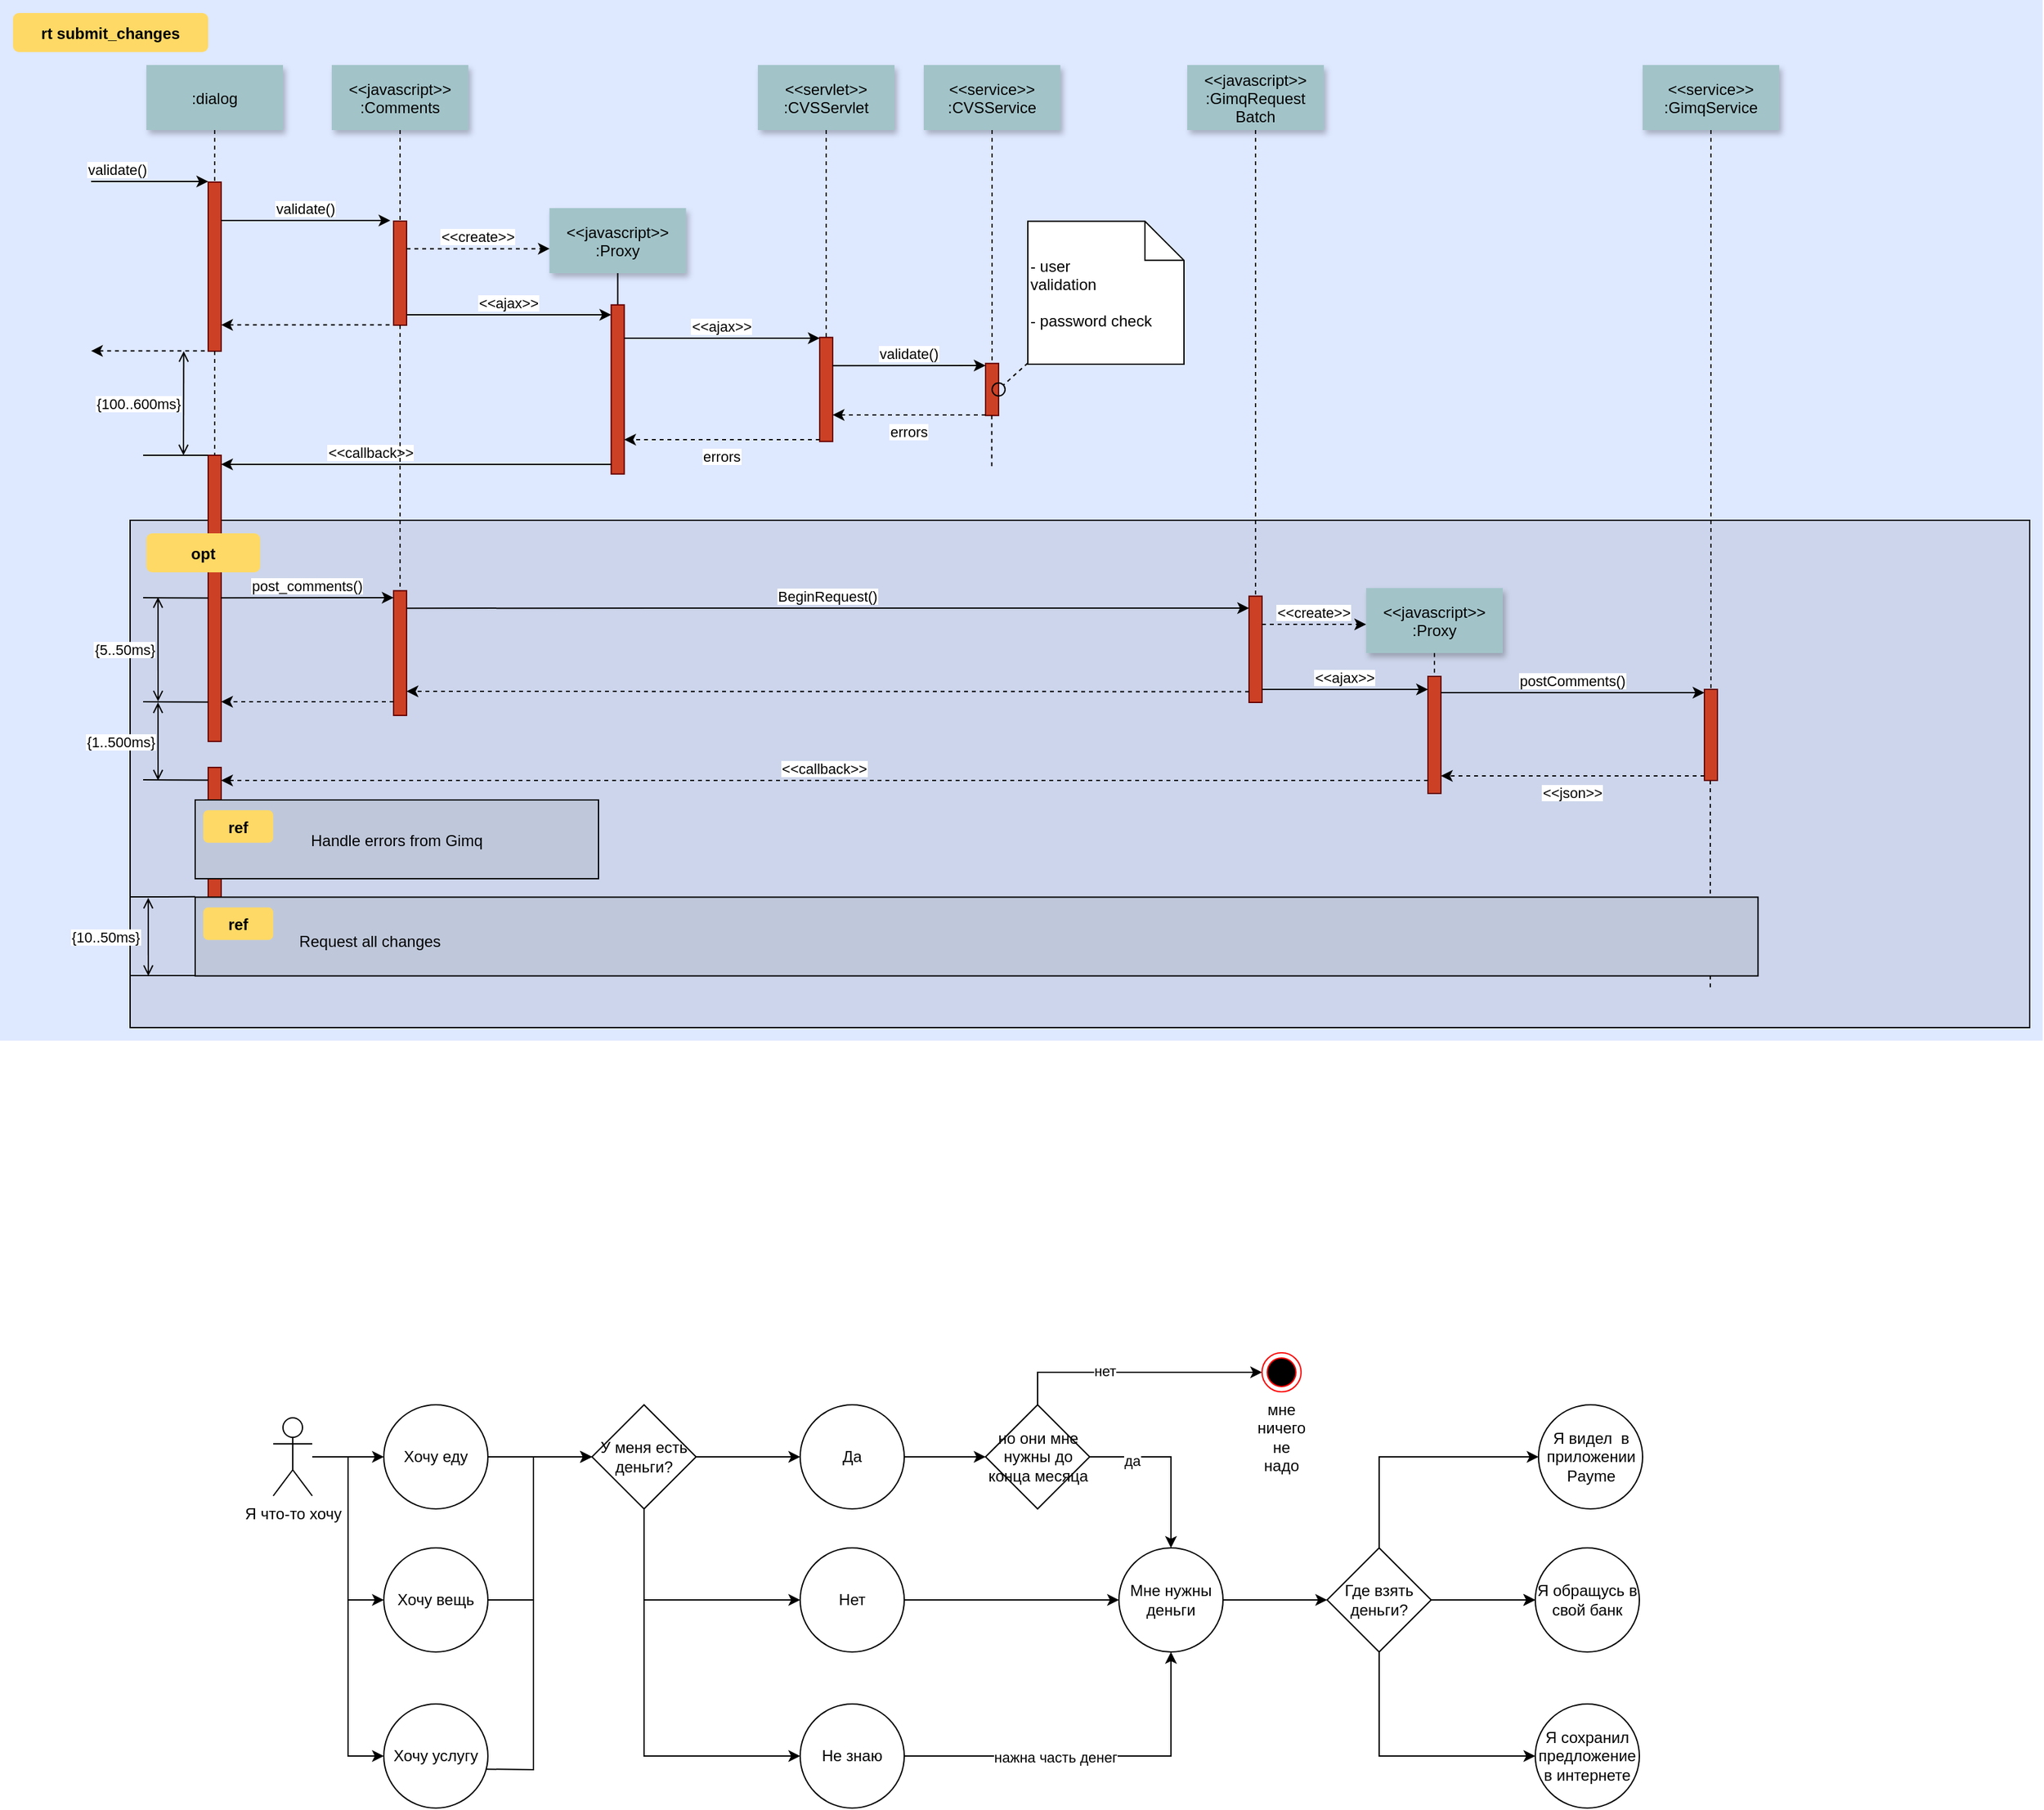 <mxfile version="24.8.3">
  <diagram name="Page-1" id="9361dd3d-8414-5efd-6122-117bd74ce7a7">
    <mxGraphModel dx="1886" dy="948" grid="1" gridSize="10" guides="1" tooltips="1" connect="1" arrows="1" fold="1" page="0" pageScale="1.5" pageWidth="826" pageHeight="1169" background="none" math="0" shadow="0">
      <root>
        <mxCell id="0" />
        <mxCell id="1" parent="0" />
        <mxCell id="69" value="" style="fillColor=#DEE8FF;strokeColor=none" parent="1" vertex="1">
          <mxGeometry x="40" y="10" width="1570" height="800" as="geometry" />
        </mxCell>
        <mxCell id="20" value="" style="fillColor=#CCD5EB" parent="1" vertex="1">
          <mxGeometry x="140" y="410" width="1460" height="390" as="geometry" />
        </mxCell>
        <mxCell id="81" value="" style="edgeStyle=elbowEdgeStyle;elbow=horizontal;endArrow=none;dashed=1" parent="1" edge="1">
          <mxGeometry x="1460" y="437.894" width="100" height="100" as="geometry">
            <mxPoint x="1354.5" y="610" as="sourcePoint" />
            <mxPoint x="1354.5" y="770" as="targetPoint" />
          </mxGeometry>
        </mxCell>
        <mxCell id="2" value="" style="fillColor=#CC4125;strokeColor=#660000" parent="1" vertex="1">
          <mxGeometry x="200" y="150" width="10" height="130" as="geometry" />
        </mxCell>
        <mxCell id="3" value="validate()" style="edgeStyle=none;verticalLabelPosition=top;verticalAlign=bottom;labelPosition=left;align=right" parent="1" edge="1">
          <mxGeometry x="110" y="49.5" width="100" height="100" as="geometry">
            <mxPoint x="110" y="149.5" as="sourcePoint" />
            <mxPoint x="200" y="149.5" as="targetPoint" />
          </mxGeometry>
        </mxCell>
        <mxCell id="4" value=":dialog" style="shadow=1;fillColor=#A2C4C9;strokeColor=none" parent="1" vertex="1">
          <mxGeometry x="152.5" y="60" width="105" height="50" as="geometry" />
        </mxCell>
        <mxCell id="6" value="" style="fillColor=#CC4125;strokeColor=#660000" parent="1" vertex="1">
          <mxGeometry x="342.5" y="180" width="10" height="80" as="geometry" />
        </mxCell>
        <mxCell id="7" value="&lt;&lt;javascript&gt;&gt;&#xa;:Comments" style="shadow=1;fillColor=#A2C4C9;strokeColor=none" parent="1" vertex="1">
          <mxGeometry x="295" y="60" width="105" height="50" as="geometry" />
        </mxCell>
        <mxCell id="8" value="" style="edgeStyle=none;endArrow=none;dashed=1" parent="1" source="7" target="6" edge="1">
          <mxGeometry x="272.335" y="165" width="100" height="100" as="geometry">
            <mxPoint x="347.259" y="110" as="sourcePoint" />
            <mxPoint x="347.576" y="165" as="targetPoint" />
          </mxGeometry>
        </mxCell>
        <mxCell id="9" value="validate()" style="edgeStyle=none;verticalLabelPosition=top;verticalAlign=bottom" parent="1" edge="1">
          <mxGeometry x="220" y="92" width="100" height="100" as="geometry">
            <mxPoint x="210" y="179.5" as="sourcePoint" />
            <mxPoint x="340" y="179.5" as="targetPoint" />
          </mxGeometry>
        </mxCell>
        <mxCell id="11" value="" style="edgeStyle=none;verticalLabelPosition=top;verticalAlign=bottom;endArrow=none;startArrow=classic;dashed=1" parent="1" edge="1">
          <mxGeometry x="220" y="172.259" width="100" height="100" as="geometry">
            <mxPoint x="210" y="259.759" as="sourcePoint" />
            <mxPoint x="340" y="259.759" as="targetPoint" />
          </mxGeometry>
        </mxCell>
        <mxCell id="12" value="" style="edgeStyle=none;verticalLabelPosition=top;verticalAlign=bottom;labelPosition=left;align=right;endArrow=none;startArrow=classic;dashed=1" parent="1" edge="1">
          <mxGeometry x="110" y="179.759" width="100" height="100" as="geometry">
            <mxPoint x="110" y="279.759" as="sourcePoint" />
            <mxPoint x="200" y="279.759" as="targetPoint" />
          </mxGeometry>
        </mxCell>
        <mxCell id="13" value="&lt;&lt;create&gt;&gt;" style="edgeStyle=none;verticalLabelPosition=top;verticalAlign=bottom;dashed=1" parent="1" edge="1">
          <mxGeometry x="385.455" y="113.916" width="100" height="100" as="geometry">
            <mxPoint x="352.5" y="201.206" as="sourcePoint" />
            <mxPoint x="462.5" y="201.206" as="targetPoint" />
          </mxGeometry>
        </mxCell>
        <mxCell id="15" value="&lt;&lt;javascript&gt;&gt;&#xa;:Proxy" style="shadow=1;fillColor=#A2C4C9;strokeColor=none" parent="1" vertex="1">
          <mxGeometry x="462.284" y="170.0" width="105" height="50" as="geometry" />
        </mxCell>
        <mxCell id="16" value="" style="edgeStyle=none;endArrow=none" parent="1" source="15" target="17" edge="1">
          <mxGeometry x="437.043" y="270" width="100" height="100" as="geometry">
            <mxPoint x="514.543" y="220.0" as="sourcePoint" />
            <mxPoint x="514.543" y="240.0" as="targetPoint" />
          </mxGeometry>
        </mxCell>
        <mxCell id="17" value="" style="fillColor=#CC4125;strokeColor=#660000" parent="1" vertex="1">
          <mxGeometry x="509.784" y="244.394" width="10" height="130" as="geometry" />
        </mxCell>
        <mxCell id="19" value="&lt;&lt;ajax&gt;&gt;" style="edgeStyle=elbowEdgeStyle;elbow=vertical;verticalLabelPosition=top;verticalAlign=bottom" parent="1" source="6" target="17" edge="1">
          <mxGeometry x="350" y="290" width="100" height="100" as="geometry">
            <mxPoint x="350" y="390" as="sourcePoint" />
            <mxPoint x="450" y="290" as="targetPoint" />
          </mxGeometry>
        </mxCell>
        <mxCell id="21" value="" style="fillColor=#CC4125;strokeColor=#660000" parent="1" vertex="1">
          <mxGeometry x="670" y="269.394" width="10" height="80" as="geometry" />
        </mxCell>
        <mxCell id="22" value="&lt;&lt;servlet&gt;&gt;&#xa;:CVSServlet" style="shadow=1;fillColor=#A2C4C9;strokeColor=none" parent="1" vertex="1">
          <mxGeometry x="622.5" y="60" width="105" height="50" as="geometry" />
        </mxCell>
        <mxCell id="23" value="" style="edgeStyle=none;endArrow=none;dashed=1" parent="1" source="22" target="21" edge="1">
          <mxGeometry x="614.488" y="175.0" width="100" height="100" as="geometry">
            <mxPoint x="674.653" y="110" as="sourcePoint" />
            <mxPoint x="674.653" y="260" as="targetPoint" />
          </mxGeometry>
        </mxCell>
        <mxCell id="24" value="&lt;&lt;service&gt;&gt;&#xa;:CVSService" style="shadow=1;fillColor=#A2C4C9;strokeColor=none" parent="1" vertex="1">
          <mxGeometry x="750" y="60" width="105" height="50" as="geometry" />
        </mxCell>
        <mxCell id="25" value="" style="edgeStyle=none;endArrow=none;dashed=1" parent="1" source="24" target="26" edge="1">
          <mxGeometry x="727.335" y="165" width="100" height="100" as="geometry">
            <mxPoint x="802.259" y="110" as="sourcePoint" />
            <mxPoint x="802.576" y="165" as="targetPoint" />
          </mxGeometry>
        </mxCell>
        <mxCell id="26" value="" style="fillColor=#CC4125;strokeColor=#660000" parent="1" vertex="1">
          <mxGeometry x="797.5" y="289.394" width="10" height="40" as="geometry" />
        </mxCell>
        <mxCell id="27" value="&lt;&lt;ajax&gt;&gt;" style="edgeStyle=elbowEdgeStyle;elbow=vertical;verticalLabelPosition=top;verticalAlign=bottom" parent="1" source="17" target="21" edge="1">
          <mxGeometry x="540" y="270" width="100" height="100" as="geometry">
            <mxPoint x="540" y="370" as="sourcePoint" />
            <mxPoint x="640" y="270" as="targetPoint" />
            <Array as="points">
              <mxPoint x="590" y="270" />
            </Array>
          </mxGeometry>
        </mxCell>
        <mxCell id="28" value="errors" style="edgeStyle=elbowEdgeStyle;elbow=vertical;dashed=1;verticalLabelPosition=bottom;verticalAlign=top" parent="1" source="21" target="17" edge="1">
          <mxGeometry x="550" y="280" width="100" height="100" as="geometry">
            <mxPoint x="529.784" y="280" as="sourcePoint" />
            <mxPoint x="680" y="280" as="targetPoint" />
            <Array as="points">
              <mxPoint x="593" y="348" />
            </Array>
          </mxGeometry>
        </mxCell>
        <mxCell id="30" value="&lt;&lt;javascript&gt;&gt;&#xa;:GimqRequest&#xa;Batch" style="shadow=1;fillColor=#A2C4C9;strokeColor=none" parent="1" vertex="1">
          <mxGeometry x="952.5" y="60" width="105" height="50" as="geometry" />
        </mxCell>
        <mxCell id="33" value="" style="edgeStyle=elbowEdgeStyle;elbow=horizontal;endArrow=none;dashed=1" parent="1" source="4" target="2" edge="1">
          <mxGeometry x="230.0" y="310" width="100" height="100" as="geometry">
            <mxPoint x="230.0" y="410" as="sourcePoint" />
            <mxPoint x="330" y="310" as="targetPoint" />
          </mxGeometry>
        </mxCell>
        <mxCell id="34" value="validate()" style="edgeStyle=elbowEdgeStyle;elbow=vertical;verticalLabelPosition=top;verticalAlign=bottom" parent="1" edge="1">
          <mxGeometry x="550" y="261.736" width="100" height="100" as="geometry">
            <mxPoint x="680" y="291.13" as="sourcePoint" />
            <mxPoint x="797.5" y="291.13" as="targetPoint" />
            <Array as="points" />
          </mxGeometry>
        </mxCell>
        <mxCell id="35" value="errors" style="edgeStyle=elbowEdgeStyle;elbow=vertical;dashed=1;verticalLabelPosition=bottom;verticalAlign=top" parent="1" edge="1">
          <mxGeometry x="560" y="309.653" width="100" height="100" as="geometry">
            <mxPoint x="797.5" y="329.047" as="sourcePoint" />
            <mxPoint x="680" y="329.047" as="targetPoint" />
            <Array as="points" />
          </mxGeometry>
        </mxCell>
        <mxCell id="38" value="" style="edgeStyle=elbowEdgeStyle;elbow=horizontal;endArrow=none;dashed=1" parent="1" edge="1">
          <mxGeometry x="932.259" y="240" width="100" height="100" as="geometry">
            <mxPoint x="802.259" y="329.394" as="sourcePoint" />
            <mxPoint x="802.259" y="370" as="targetPoint" />
            <Array as="points">
              <mxPoint x="802.259" y="350" />
            </Array>
          </mxGeometry>
        </mxCell>
        <mxCell id="39" value="" style="ellipse;fillColor=none" parent="1" vertex="1">
          <mxGeometry x="802.5" y="304.394" width="10.0" height="10" as="geometry" />
        </mxCell>
        <mxCell id="40" value=" - user&#xa; validation&#xa;&#xa; - password check" style="shape=note;align=left" parent="1" vertex="1">
          <mxGeometry x="829.973" y="180.174" width="120.027" height="109.826" as="geometry" />
        </mxCell>
        <mxCell id="41" value="" style="edgeStyle=none;endArrow=none;dashed=1" parent="1" source="40" target="39" edge="1">
          <mxGeometry x="1030" y="180" width="100" height="100" as="geometry">
            <mxPoint x="1030" y="280" as="sourcePoint" />
            <mxPoint x="1130" y="180" as="targetPoint" />
          </mxGeometry>
        </mxCell>
        <mxCell id="42" value="" style="fillColor=#CC4125;strokeColor=#660000" parent="1" vertex="1">
          <mxGeometry x="200" y="360" width="10" height="220" as="geometry" />
        </mxCell>
        <mxCell id="43" value="             &lt;&lt;callback&gt;&gt;                                " style="edgeStyle=elbowEdgeStyle;elbow=vertical;dashed=0;verticalLabelPosition=top;verticalAlign=bottom;align=right" parent="1" source="17" target="42" edge="1">
          <mxGeometry x="190" y="329.759" width="100" height="100" as="geometry">
            <mxPoint x="500" y="310" as="sourcePoint" />
            <mxPoint x="220" y="370" as="targetPoint" />
            <Array as="points" />
          </mxGeometry>
        </mxCell>
        <mxCell id="44" value="" style="edgeStyle=none;dashed=1;endArrow=none" parent="1" source="2" target="42" edge="1">
          <mxGeometry x="50" y="300" width="100" height="100" as="geometry">
            <mxPoint x="50" y="400" as="sourcePoint" />
            <mxPoint x="150" y="300" as="targetPoint" />
          </mxGeometry>
        </mxCell>
        <mxCell id="46" value="" style="edgeStyle=elbowEdgeStyle;elbow=vertical;endArrow=none" parent="1" source="42" edge="1">
          <mxGeometry x="60" y="310" width="100" height="100" as="geometry">
            <mxPoint x="60" y="410" as="sourcePoint" />
            <mxPoint x="150" y="360" as="targetPoint" />
          </mxGeometry>
        </mxCell>
        <mxCell id="47" value="{100..600ms}" style="edgeStyle=elbowEdgeStyle;elbow=horizontal;startArrow=open;endArrow=open;labelPosition=left;align=right" parent="1" edge="1">
          <mxGeometry x="61.206" y="290" width="100" height="100" as="geometry">
            <mxPoint x="181.206" y="280" as="sourcePoint" />
            <mxPoint x="181.206" y="360" as="targetPoint" />
          </mxGeometry>
        </mxCell>
        <mxCell id="48" value="" style="fillColor=#CC4125;strokeColor=#660000" parent="1" vertex="1">
          <mxGeometry x="342.5" y="464.167" width="10" height="95.833" as="geometry" />
        </mxCell>
        <mxCell id="49" value="" style="fillColor=#CC4125;strokeColor=#660000" parent="1" vertex="1">
          <mxGeometry x="1000" y="468.333" width="10" height="81.667" as="geometry" />
        </mxCell>
        <mxCell id="50" value="" style="edgeStyle=none;endArrow=none;dashed=1" parent="1" source="30" target="49" edge="1">
          <mxGeometry x="956.571" y="205" width="100" height="100" as="geometry">
            <mxPoint x="1031.736" y="150" as="sourcePoint" />
            <mxPoint x="1031.736" y="329.394" as="targetPoint" />
          </mxGeometry>
        </mxCell>
        <mxCell id="51" value="post_comments()" style="edgeStyle=elbowEdgeStyle;elbow=vertical;verticalLabelPosition=top;verticalAlign=bottom" parent="1" edge="1">
          <mxGeometry x="212.5" y="469.583" width="100" height="100" as="geometry">
            <mxPoint x="210" y="469.583" as="sourcePoint" />
            <mxPoint x="342.5" y="469.583" as="targetPoint" />
            <Array as="points" />
          </mxGeometry>
        </mxCell>
        <mxCell id="52" value="" style="edgeStyle=none;endArrow=none;dashed=1" parent="1" source="6" target="48" edge="1">
          <mxGeometry x="376.571" y="339.697" width="100" height="100" as="geometry">
            <mxPoint x="451.736" y="284.697" as="sourcePoint" />
            <mxPoint x="451.736" y="464.091" as="targetPoint" />
          </mxGeometry>
        </mxCell>
        <mxCell id="53" value="BeginRequest()" style="edgeStyle=elbowEdgeStyle;elbow=vertical;verticalLabelPosition=top;verticalAlign=bottom" parent="1" edge="1">
          <mxGeometry x="530" y="436.806" width="100" height="100" as="geometry">
            <mxPoint x="352.5" y="477.569" as="sourcePoint" />
            <mxPoint x="1000" y="477.569" as="targetPoint" />
            <Array as="points" />
          </mxGeometry>
        </mxCell>
        <mxCell id="54" value="" style="edgeStyle=elbowEdgeStyle;elbow=vertical;dashed=1;verticalLabelPosition=bottom;verticalAlign=top" parent="1" edge="1">
          <mxGeometry x="530" y="549.078" width="100" height="100" as="geometry">
            <mxPoint x="1000" y="541.736" as="sourcePoint" />
            <mxPoint x="352.5" y="541.736" as="targetPoint" />
            <Array as="points" />
          </mxGeometry>
        </mxCell>
        <mxCell id="55" value="&lt;&lt;javascript&gt;&gt;&#xa;:Proxy" style="shadow=1;fillColor=#A2C4C9;strokeColor=none" parent="1" vertex="1">
          <mxGeometry x="1090" y="462.083" width="105" height="50" as="geometry" />
        </mxCell>
        <mxCell id="56" value="" style="edgeStyle=none;endArrow=none;dashed=1" parent="1" source="55" target="57" edge="1">
          <mxGeometry x="1204.071" y="380.087" width="100" height="100" as="geometry">
            <mxPoint x="1279.236" y="325.087" as="sourcePoint" />
            <mxPoint x="1350" y="445.087" as="targetPoint" />
          </mxGeometry>
        </mxCell>
        <mxCell id="57" value="" style="fillColor=#CC4125;strokeColor=#660000" parent="1" vertex="1">
          <mxGeometry x="1137.5" y="530" width="10" height="90" as="geometry" />
        </mxCell>
        <mxCell id="58" value="" style="fillColor=#CC4125;strokeColor=#660000" parent="1" vertex="1">
          <mxGeometry x="1350" y="540" width="10" height="70" as="geometry" />
        </mxCell>
        <mxCell id="60" value="&lt;&lt;create&gt;&gt;" style="edgeStyle=elbowEdgeStyle;elbow=vertical;verticalLabelPosition=top;verticalAlign=bottom;dashed=1" parent="1" source="49" target="55" edge="1">
          <mxGeometry x="901.25" y="322.5" width="100" height="100" as="geometry">
            <mxPoint x="1031.25" y="351.894" as="sourcePoint" />
            <mxPoint x="1148.75" y="351.894" as="targetPoint" />
            <Array as="points" />
          </mxGeometry>
        </mxCell>
        <mxCell id="61" value="&lt;&lt;ajax&gt;&gt;" style="edgeStyle=elbowEdgeStyle;elbow=vertical;verticalLabelPosition=top;verticalAlign=bottom" parent="1" source="49" target="57" edge="1">
          <mxGeometry x="1065" y="359.5" width="100" height="100" as="geometry">
            <mxPoint x="1044.784" y="359.5" as="sourcePoint" />
            <mxPoint x="1195" y="359.5" as="targetPoint" />
            <Array as="points" />
          </mxGeometry>
        </mxCell>
        <mxCell id="62" value="postComments()" style="edgeStyle=elbowEdgeStyle;elbow=vertical;verticalLabelPosition=top;verticalAlign=bottom" parent="1" edge="1">
          <mxGeometry x="1225" y="309.5" width="100" height="100" as="geometry">
            <mxPoint x="1147.5" y="542.5" as="sourcePoint" />
            <mxPoint x="1350" y="542.5" as="targetPoint" />
            <Array as="points" />
          </mxGeometry>
        </mxCell>
        <mxCell id="63" value="&lt;&lt;json&gt;&gt;" style="edgeStyle=elbowEdgeStyle;elbow=vertical;dashed=1;verticalLabelPosition=bottom;verticalAlign=top" parent="1" edge="1">
          <mxGeometry x="1075" y="396" width="100" height="100" as="geometry">
            <mxPoint x="1350" y="606.5" as="sourcePoint" />
            <mxPoint x="1147.5" y="606.5" as="targetPoint" />
            <Array as="points" />
          </mxGeometry>
        </mxCell>
        <mxCell id="64" value="&lt;&lt;service&gt;&gt;&#xa;:GimqService" style="shadow=1;fillColor=#A2C4C9;strokeColor=none" parent="1" vertex="1">
          <mxGeometry x="1302.5" y="60" width="105" height="50" as="geometry" />
        </mxCell>
        <mxCell id="65" value="" style="edgeStyle=none;endArrow=none;dashed=1" parent="1" source="64" target="58" edge="1">
          <mxGeometry x="1174.071" y="210" width="100" height="100" as="geometry">
            <mxPoint x="1222.5" y="115" as="sourcePoint" />
            <mxPoint x="1222.5" y="445" as="targetPoint" />
          </mxGeometry>
        </mxCell>
        <mxCell id="66" value="" style="fillColor=#CC4125;strokeColor=#660000" parent="1" vertex="1">
          <mxGeometry x="200" y="600" width="10" height="130" as="geometry" />
        </mxCell>
        <mxCell id="67" value="" style="edgeStyle=elbowEdgeStyle;elbow=vertical;dashed=1;verticalLabelPosition=bottom;verticalAlign=top" parent="1" edge="1">
          <mxGeometry x="507.5" y="664.342" width="100" height="100" as="geometry">
            <mxPoint x="342.5" y="549.5" as="sourcePoint" />
            <mxPoint x="210" y="549.5" as="targetPoint" />
            <Array as="points" />
          </mxGeometry>
        </mxCell>
        <mxCell id="68" value="&lt;&lt;callback&gt;&gt;" style="edgeStyle=elbowEdgeStyle;elbow=vertical;dashed=1;verticalLabelPosition=bottom;verticalAlign=bottom" parent="1" source="57" target="66" edge="1">
          <mxGeometry x="540" y="559.078" width="100" height="100" as="geometry">
            <mxPoint x="1010" y="551.736" as="sourcePoint" />
            <mxPoint x="362.5" y="551.736" as="targetPoint" />
            <Array as="points" />
          </mxGeometry>
        </mxCell>
        <mxCell id="71" value="rt submit_changes" style="rounded=1;fontStyle=1;fillColor=#FFD966;strokeColor=none" parent="1" vertex="1">
          <mxGeometry x="50" y="20" width="150" height="30" as="geometry" />
        </mxCell>
        <mxCell id="72" value="opt" style="rounded=1;fontStyle=1;fillColor=#FFD966;strokeColor=none" parent="1" vertex="1">
          <mxGeometry x="152.5" y="420" width="87.5" height="30" as="geometry" />
        </mxCell>
        <mxCell id="74" value="Handle errors from Gimq" style="fillColor=#BFC8DB" parent="1" vertex="1">
          <mxGeometry x="190" y="625" width="310" height="60.556" as="geometry" />
        </mxCell>
        <mxCell id="75" value="ref" style="rounded=1;fontStyle=1;fillColor=#FFD966;strokeColor=none" parent="1" vertex="1">
          <mxGeometry x="196.25" y="632.894" width="53.75" height="25" as="geometry" />
        </mxCell>
        <mxCell id="76" value="" style="align=left;fillColor=#BFC8DB" parent="1" vertex="1">
          <mxGeometry x="190.0" y="699.722" width="1201.194" height="60.556" as="geometry" />
        </mxCell>
        <mxCell id="77" value="ref" style="rounded=1;fontStyle=1;fillColor=#FFD966;strokeColor=none" parent="1" vertex="1">
          <mxGeometry x="196.25" y="707.616" width="53.75" height="25" as="geometry" />
        </mxCell>
        <mxCell id="78" value="Request all changes" style="text;align=left" parent="1" vertex="1">
          <mxGeometry x="268.056" y="720.116" width="351.806" height="26" as="geometry" />
        </mxCell>
        <mxCell id="82" value="" style="edgeStyle=elbowEdgeStyle;elbow=vertical;endArrow=none" parent="1" edge="1">
          <mxGeometry x="60.0" y="419.711" width="100" height="100" as="geometry">
            <mxPoint x="200" y="469.711" as="sourcePoint" />
            <mxPoint x="150.0" y="469.711" as="targetPoint" />
          </mxGeometry>
        </mxCell>
        <mxCell id="83" value="" style="edgeStyle=elbowEdgeStyle;elbow=vertical;endArrow=none" parent="1" edge="1">
          <mxGeometry x="60" y="499.711" width="100" height="100" as="geometry">
            <mxPoint x="200.0" y="549.711" as="sourcePoint" />
            <mxPoint x="150" y="549.711" as="targetPoint" />
          </mxGeometry>
        </mxCell>
        <mxCell id="84" value="" style="edgeStyle=elbowEdgeStyle;elbow=vertical;endArrow=none" parent="1" edge="1">
          <mxGeometry x="60.0" y="559.711" width="100" height="100" as="geometry">
            <mxPoint x="200" y="609.711" as="sourcePoint" />
            <mxPoint x="150.0" y="609.711" as="targetPoint" />
          </mxGeometry>
        </mxCell>
        <mxCell id="85" value="" style="edgeStyle=elbowEdgeStyle;elbow=vertical;endArrow=none" parent="1" edge="1">
          <mxGeometry x="50.0" y="649.433" width="100" height="100" as="geometry">
            <mxPoint x="190.0" y="699.433" as="sourcePoint" />
            <mxPoint x="140" y="699.433" as="targetPoint" />
          </mxGeometry>
        </mxCell>
        <mxCell id="86" value="" style="edgeStyle=elbowEdgeStyle;elbow=vertical;endArrow=none" parent="1" edge="1">
          <mxGeometry x="50.0" y="709.988" width="100" height="100" as="geometry">
            <mxPoint x="190.0" y="759.988" as="sourcePoint" />
            <mxPoint x="140.0" y="759.988" as="targetPoint" />
          </mxGeometry>
        </mxCell>
        <mxCell id="87" value="{5..50ms}" style="edgeStyle=elbowEdgeStyle;elbow=horizontal;startArrow=open;endArrow=open;labelPosition=left;align=right" parent="1" edge="1">
          <mxGeometry x="41.447" y="479.167" width="100" height="100" as="geometry">
            <mxPoint x="161.447" y="469.167" as="sourcePoint" />
            <mxPoint x="161.447" y="549.167" as="targetPoint" />
          </mxGeometry>
        </mxCell>
        <mxCell id="88" value="{1..500ms}" style="edgeStyle=elbowEdgeStyle;elbow=horizontal;startArrow=open;endArrow=open;labelPosition=left;align=right" parent="1" edge="1">
          <mxGeometry x="42.894" y="560" width="100" height="100" as="geometry">
            <mxPoint x="161.447" y="550" as="sourcePoint" />
            <mxPoint x="161.447" y="610" as="targetPoint" />
          </mxGeometry>
        </mxCell>
        <mxCell id="89" value="{10..50ms}" style="edgeStyle=elbowEdgeStyle;elbow=horizontal;startArrow=open;endArrow=open;labelPosition=left;align=right" parent="1" edge="1">
          <mxGeometry width="100" height="100" as="geometry">
            <mxPoint x="153.947" y="700.278" as="sourcePoint" />
            <mxPoint x="153.947" y="760.278" as="targetPoint" />
            <mxPoint x="-4.236" y="-0.278" as="offset" />
          </mxGeometry>
        </mxCell>
        <mxCell id="C_vvAgdayUueWYTcQE6X-91" value="" style="edgeStyle=orthogonalEdgeStyle;rounded=0;orthogonalLoop=1;jettySize=auto;html=1;" parent="1" source="C_vvAgdayUueWYTcQE6X-89" target="C_vvAgdayUueWYTcQE6X-90" edge="1">
          <mxGeometry relative="1" as="geometry" />
        </mxCell>
        <mxCell id="C_vvAgdayUueWYTcQE6X-94" value="" style="edgeStyle=orthogonalEdgeStyle;rounded=0;orthogonalLoop=1;jettySize=auto;html=1;entryX=0;entryY=0.5;entryDx=0;entryDy=0;" parent="1" source="C_vvAgdayUueWYTcQE6X-89" target="C_vvAgdayUueWYTcQE6X-92" edge="1">
          <mxGeometry relative="1" as="geometry" />
        </mxCell>
        <mxCell id="C_vvAgdayUueWYTcQE6X-97" value="" style="edgeStyle=orthogonalEdgeStyle;rounded=0;orthogonalLoop=1;jettySize=auto;html=1;entryX=0;entryY=0.5;entryDx=0;entryDy=0;" parent="1" source="C_vvAgdayUueWYTcQE6X-89" target="C_vvAgdayUueWYTcQE6X-96" edge="1">
          <mxGeometry relative="1" as="geometry" />
        </mxCell>
        <mxCell id="C_vvAgdayUueWYTcQE6X-89" value="Я что-то хочу" style="shape=umlActor;verticalLabelPosition=bottom;verticalAlign=top;html=1;" parent="1" vertex="1">
          <mxGeometry x="250" y="1100" width="30" height="60" as="geometry" />
        </mxCell>
        <mxCell id="C_vvAgdayUueWYTcQE6X-99" value="" style="edgeStyle=orthogonalEdgeStyle;rounded=0;orthogonalLoop=1;jettySize=auto;html=1;" parent="1" source="C_vvAgdayUueWYTcQE6X-90" target="C_vvAgdayUueWYTcQE6X-98" edge="1">
          <mxGeometry relative="1" as="geometry" />
        </mxCell>
        <mxCell id="C_vvAgdayUueWYTcQE6X-90" value="Хочу еду" style="ellipse;whiteSpace=wrap;html=1;verticalAlign=middle;" parent="1" vertex="1">
          <mxGeometry x="335" y="1090" width="80" height="80" as="geometry" />
        </mxCell>
        <mxCell id="C_vvAgdayUueWYTcQE6X-100" style="edgeStyle=orthogonalEdgeStyle;rounded=0;orthogonalLoop=1;jettySize=auto;html=1;entryX=0;entryY=0.5;entryDx=0;entryDy=0;" parent="1" source="C_vvAgdayUueWYTcQE6X-92" target="C_vvAgdayUueWYTcQE6X-98" edge="1">
          <mxGeometry relative="1" as="geometry">
            <Array as="points">
              <mxPoint x="450" y="1240" />
              <mxPoint x="450" y="1130" />
            </Array>
          </mxGeometry>
        </mxCell>
        <mxCell id="C_vvAgdayUueWYTcQE6X-92" value="Хочу вещь" style="ellipse;whiteSpace=wrap;html=1;verticalAlign=middle;" parent="1" vertex="1">
          <mxGeometry x="335" y="1200" width="80" height="80" as="geometry" />
        </mxCell>
        <mxCell id="C_vvAgdayUueWYTcQE6X-101" style="edgeStyle=orthogonalEdgeStyle;rounded=0;orthogonalLoop=1;jettySize=auto;html=1;entryX=0;entryY=0.5;entryDx=0;entryDy=0;" parent="1" target="C_vvAgdayUueWYTcQE6X-98" edge="1">
          <mxGeometry relative="1" as="geometry">
            <mxPoint x="403.96" y="1370" as="sourcePoint" />
            <mxPoint x="483.96" y="1140" as="targetPoint" />
          </mxGeometry>
        </mxCell>
        <mxCell id="C_vvAgdayUueWYTcQE6X-96" value="Хочу услугу" style="ellipse;whiteSpace=wrap;html=1;verticalAlign=middle;" parent="1" vertex="1">
          <mxGeometry x="335" y="1320" width="80" height="80" as="geometry" />
        </mxCell>
        <mxCell id="C_vvAgdayUueWYTcQE6X-103" value="" style="edgeStyle=orthogonalEdgeStyle;rounded=0;orthogonalLoop=1;jettySize=auto;html=1;" parent="1" source="C_vvAgdayUueWYTcQE6X-98" target="C_vvAgdayUueWYTcQE6X-102" edge="1">
          <mxGeometry relative="1" as="geometry" />
        </mxCell>
        <mxCell id="C_vvAgdayUueWYTcQE6X-105" value="" style="edgeStyle=orthogonalEdgeStyle;rounded=0;orthogonalLoop=1;jettySize=auto;html=1;entryX=0;entryY=0.5;entryDx=0;entryDy=0;" parent="1" source="C_vvAgdayUueWYTcQE6X-98" target="C_vvAgdayUueWYTcQE6X-104" edge="1">
          <mxGeometry relative="1" as="geometry">
            <Array as="points">
              <mxPoint x="535" y="1240" />
            </Array>
          </mxGeometry>
        </mxCell>
        <mxCell id="C_vvAgdayUueWYTcQE6X-107" value="" style="edgeStyle=orthogonalEdgeStyle;rounded=0;orthogonalLoop=1;jettySize=auto;html=1;" parent="1" source="C_vvAgdayUueWYTcQE6X-98" target="C_vvAgdayUueWYTcQE6X-106" edge="1">
          <mxGeometry relative="1" as="geometry">
            <Array as="points">
              <mxPoint x="535" y="1360" />
            </Array>
          </mxGeometry>
        </mxCell>
        <mxCell id="C_vvAgdayUueWYTcQE6X-98" value="У меня есть деньги?" style="rhombus;whiteSpace=wrap;html=1;verticalAlign=middle;" parent="1" vertex="1">
          <mxGeometry x="495" y="1090" width="80" height="80" as="geometry" />
        </mxCell>
        <mxCell id="C_vvAgdayUueWYTcQE6X-110" style="edgeStyle=orthogonalEdgeStyle;rounded=0;orthogonalLoop=1;jettySize=auto;html=1;exitX=0.5;exitY=0;exitDx=0;exitDy=0;entryX=0;entryY=0.5;entryDx=0;entryDy=0;" parent="1" source="cRzbgRExLQrJ_x5x4WjP-94" target="C_vvAgdayUueWYTcQE6X-109" edge="1">
          <mxGeometry relative="1" as="geometry" />
        </mxCell>
        <mxCell id="cRzbgRExLQrJ_x5x4WjP-96" value="нет" style="edgeLabel;html=1;align=center;verticalAlign=middle;resizable=0;points=[];" vertex="1" connectable="0" parent="C_vvAgdayUueWYTcQE6X-110">
          <mxGeometry x="-0.243" y="1" relative="1" as="geometry">
            <mxPoint x="1" as="offset" />
          </mxGeometry>
        </mxCell>
        <mxCell id="C_vvAgdayUueWYTcQE6X-102" value="Да" style="ellipse;whiteSpace=wrap;html=1;verticalAlign=middle;" parent="1" vertex="1">
          <mxGeometry x="655" y="1090" width="80" height="80" as="geometry" />
        </mxCell>
        <mxCell id="C_vvAgdayUueWYTcQE6X-112" value="" style="edgeStyle=orthogonalEdgeStyle;rounded=0;orthogonalLoop=1;jettySize=auto;html=1;" parent="1" source="C_vvAgdayUueWYTcQE6X-104" target="C_vvAgdayUueWYTcQE6X-111" edge="1">
          <mxGeometry relative="1" as="geometry" />
        </mxCell>
        <mxCell id="C_vvAgdayUueWYTcQE6X-104" value="Нет" style="ellipse;whiteSpace=wrap;html=1;verticalAlign=middle;" parent="1" vertex="1">
          <mxGeometry x="655" y="1200" width="80" height="80" as="geometry" />
        </mxCell>
        <mxCell id="C_vvAgdayUueWYTcQE6X-113" style="edgeStyle=orthogonalEdgeStyle;rounded=0;orthogonalLoop=1;jettySize=auto;html=1;" parent="1" source="C_vvAgdayUueWYTcQE6X-106" target="C_vvAgdayUueWYTcQE6X-111" edge="1">
          <mxGeometry relative="1" as="geometry" />
        </mxCell>
        <mxCell id="C_vvAgdayUueWYTcQE6X-114" value="нажна часть денег" style="edgeLabel;html=1;align=center;verticalAlign=middle;resizable=0;points=[];" parent="C_vvAgdayUueWYTcQE6X-113" vertex="1" connectable="0">
          <mxGeometry x="-0.191" y="-1" relative="1" as="geometry">
            <mxPoint as="offset" />
          </mxGeometry>
        </mxCell>
        <mxCell id="C_vvAgdayUueWYTcQE6X-106" value="Не знаю" style="ellipse;whiteSpace=wrap;html=1;verticalAlign=middle;" parent="1" vertex="1">
          <mxGeometry x="655" y="1320" width="80" height="80" as="geometry" />
        </mxCell>
        <mxCell id="C_vvAgdayUueWYTcQE6X-109" value="мне ничего не надо" style="ellipse;html=1;shape=endState;fillColor=#000000;strokeColor=#ff0000;noLabel=0;direction=east;portConstraintRotation=0;metaEdit=0;comic=0;whiteSpace=wrap;labelPosition=center;verticalLabelPosition=bottom;align=center;verticalAlign=top;" parent="1" vertex="1">
          <mxGeometry x="1010" y="1050" width="30" height="30" as="geometry" />
        </mxCell>
        <mxCell id="C_vvAgdayUueWYTcQE6X-121" value="" style="edgeStyle=orthogonalEdgeStyle;rounded=0;orthogonalLoop=1;jettySize=auto;html=1;" parent="1" source="C_vvAgdayUueWYTcQE6X-111" target="C_vvAgdayUueWYTcQE6X-120" edge="1">
          <mxGeometry relative="1" as="geometry" />
        </mxCell>
        <mxCell id="C_vvAgdayUueWYTcQE6X-111" value="Мне нужны деньги" style="ellipse;whiteSpace=wrap;html=1;verticalAlign=middle;" parent="1" vertex="1">
          <mxGeometry x="900" y="1200" width="80" height="80" as="geometry" />
        </mxCell>
        <mxCell id="C_vvAgdayUueWYTcQE6X-124" value="" style="edgeStyle=orthogonalEdgeStyle;rounded=0;orthogonalLoop=1;jettySize=auto;html=1;" parent="1" source="C_vvAgdayUueWYTcQE6X-120" target="C_vvAgdayUueWYTcQE6X-123" edge="1">
          <mxGeometry relative="1" as="geometry">
            <Array as="points">
              <mxPoint x="1100" y="1130" />
            </Array>
          </mxGeometry>
        </mxCell>
        <mxCell id="C_vvAgdayUueWYTcQE6X-126" value="" style="edgeStyle=orthogonalEdgeStyle;rounded=0;orthogonalLoop=1;jettySize=auto;html=1;" parent="1" source="C_vvAgdayUueWYTcQE6X-120" target="C_vvAgdayUueWYTcQE6X-125" edge="1">
          <mxGeometry relative="1" as="geometry" />
        </mxCell>
        <mxCell id="cRzbgRExLQrJ_x5x4WjP-89" value="" style="edgeStyle=orthogonalEdgeStyle;rounded=0;orthogonalLoop=1;jettySize=auto;html=1;" edge="1" parent="1" source="C_vvAgdayUueWYTcQE6X-120" target="C_vvAgdayUueWYTcQE6X-125">
          <mxGeometry relative="1" as="geometry" />
        </mxCell>
        <mxCell id="cRzbgRExLQrJ_x5x4WjP-92" value="" style="edgeStyle=orthogonalEdgeStyle;rounded=0;orthogonalLoop=1;jettySize=auto;html=1;entryX=0;entryY=0.5;entryDx=0;entryDy=0;exitX=0.5;exitY=1;exitDx=0;exitDy=0;" edge="1" parent="1" source="C_vvAgdayUueWYTcQE6X-120" target="cRzbgRExLQrJ_x5x4WjP-91">
          <mxGeometry relative="1" as="geometry" />
        </mxCell>
        <mxCell id="C_vvAgdayUueWYTcQE6X-120" value="Где взять деньги?" style="rhombus;whiteSpace=wrap;html=1;" parent="1" vertex="1">
          <mxGeometry x="1060" y="1200" width="80" height="80" as="geometry" />
        </mxCell>
        <mxCell id="C_vvAgdayUueWYTcQE6X-123" value="Я видел&amp;nbsp; в приложении Payme" style="ellipse;whiteSpace=wrap;html=1;" parent="1" vertex="1">
          <mxGeometry x="1222.5" y="1090" width="80" height="80" as="geometry" />
        </mxCell>
        <mxCell id="C_vvAgdayUueWYTcQE6X-125" value="Я обращусь в свой банк" style="ellipse;whiteSpace=wrap;html=1;" parent="1" vertex="1">
          <mxGeometry x="1220" y="1200" width="80" height="80" as="geometry" />
        </mxCell>
        <mxCell id="cRzbgRExLQrJ_x5x4WjP-91" value="Я сохранил предложение в интернете" style="ellipse;whiteSpace=wrap;html=1;" vertex="1" parent="1">
          <mxGeometry x="1220" y="1320" width="80" height="80" as="geometry" />
        </mxCell>
        <mxCell id="cRzbgRExLQrJ_x5x4WjP-93" value="" style="edgeStyle=orthogonalEdgeStyle;rounded=0;orthogonalLoop=1;jettySize=auto;html=1;" edge="1" parent="1" source="C_vvAgdayUueWYTcQE6X-102" target="cRzbgRExLQrJ_x5x4WjP-94">
          <mxGeometry relative="1" as="geometry">
            <mxPoint x="735" y="1130" as="sourcePoint" />
            <mxPoint x="1010" y="1130" as="targetPoint" />
          </mxGeometry>
        </mxCell>
        <mxCell id="cRzbgRExLQrJ_x5x4WjP-95" style="edgeStyle=orthogonalEdgeStyle;rounded=0;orthogonalLoop=1;jettySize=auto;html=1;" edge="1" parent="1" source="cRzbgRExLQrJ_x5x4WjP-94" target="C_vvAgdayUueWYTcQE6X-111">
          <mxGeometry relative="1" as="geometry" />
        </mxCell>
        <mxCell id="cRzbgRExLQrJ_x5x4WjP-97" value="да" style="edgeLabel;html=1;align=center;verticalAlign=middle;resizable=0;points=[];" vertex="1" connectable="0" parent="cRzbgRExLQrJ_x5x4WjP-95">
          <mxGeometry x="-0.509" y="-3" relative="1" as="geometry">
            <mxPoint as="offset" />
          </mxGeometry>
        </mxCell>
        <mxCell id="cRzbgRExLQrJ_x5x4WjP-94" value="но они мне нужны до конца месяца" style="rhombus;whiteSpace=wrap;html=1;" vertex="1" parent="1">
          <mxGeometry x="797.5" y="1090" width="80" height="80" as="geometry" />
        </mxCell>
      </root>
    </mxGraphModel>
  </diagram>
</mxfile>

